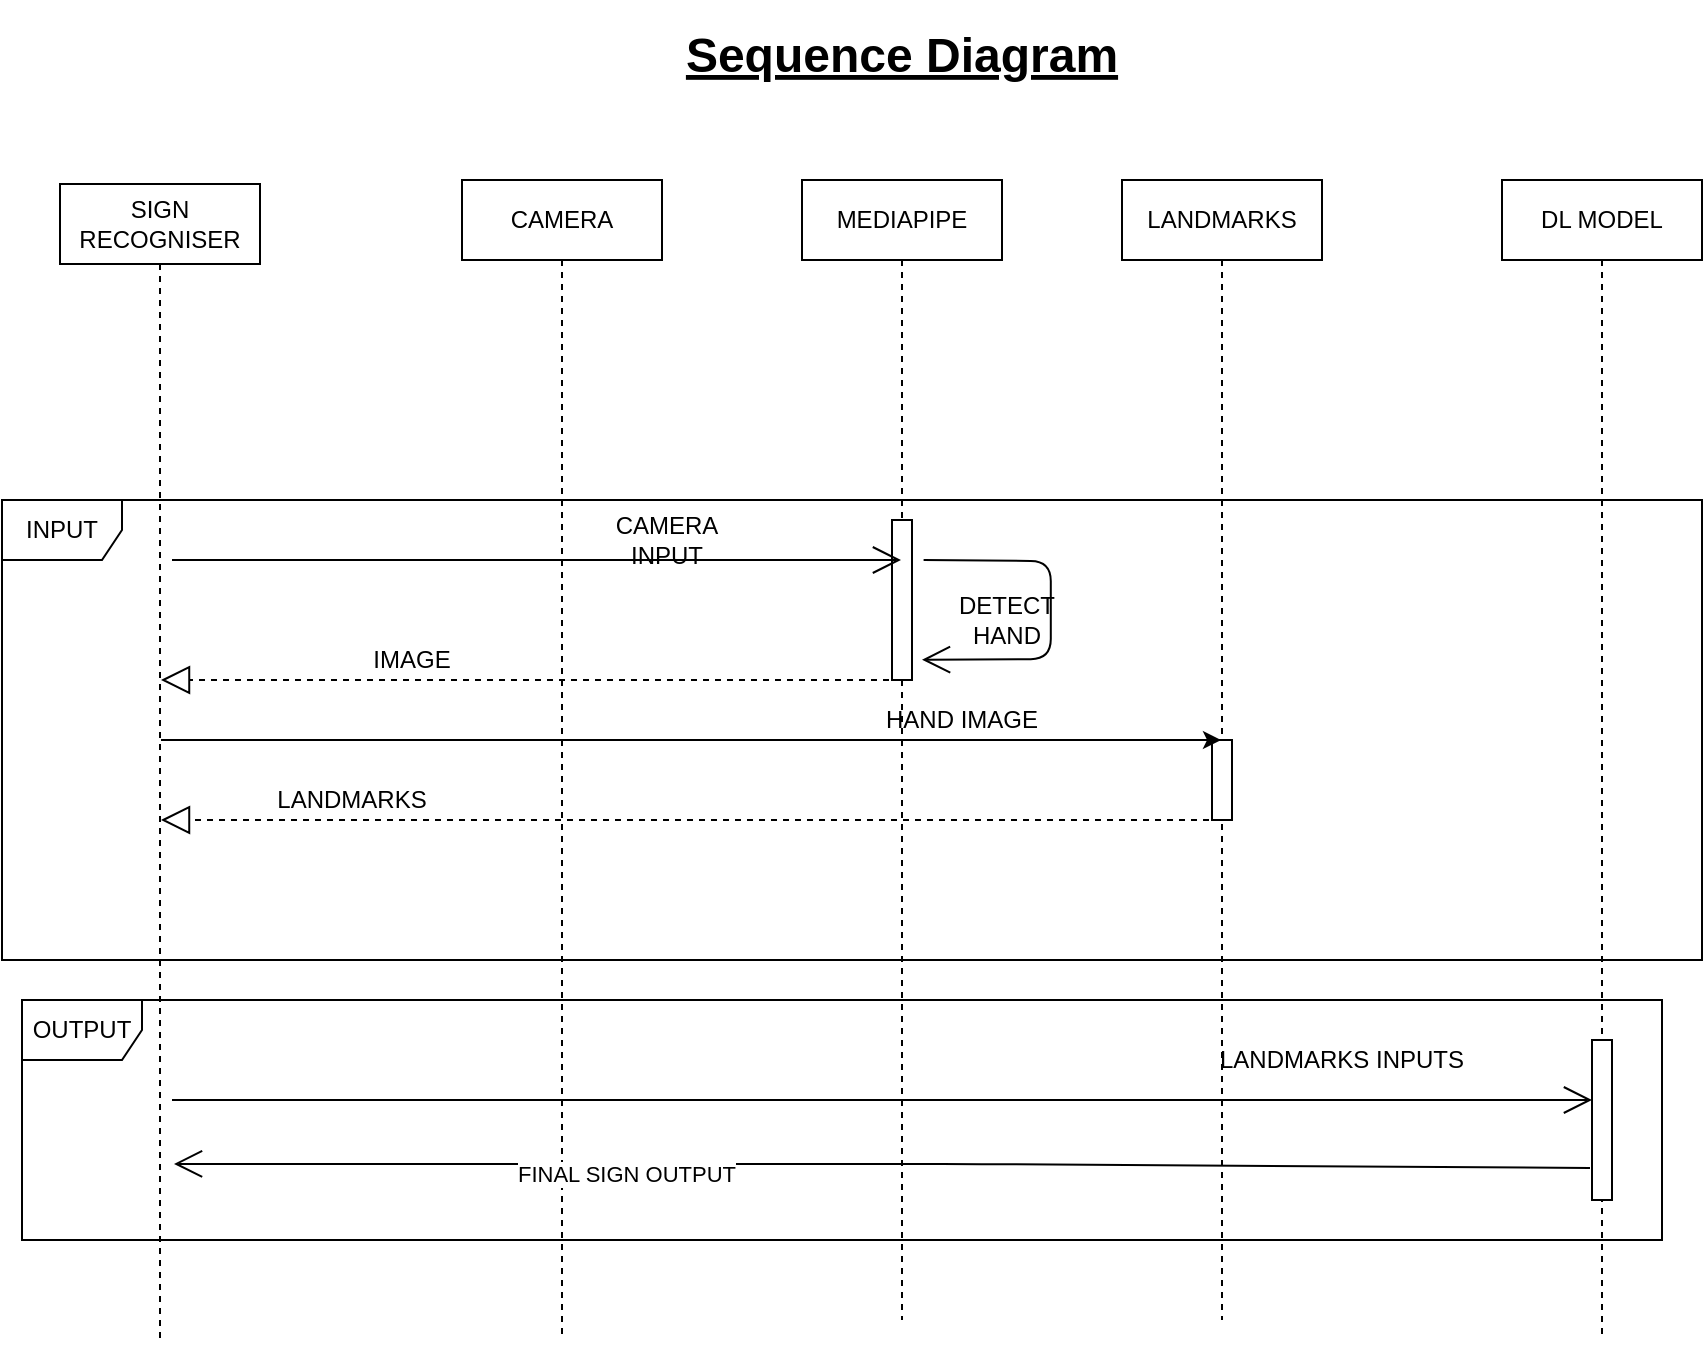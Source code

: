 <mxfile version="17.4.2" type="device"><diagram id="UJt58Yh5PJFbwunc-NsA" name="Page-1"><mxGraphModel dx="932" dy="615" grid="0" gridSize="10" guides="1" tooltips="1" connect="1" arrows="1" fold="1" page="0" pageScale="1" pageWidth="1100" pageHeight="850" math="0" shadow="0"><root><mxCell id="0"/><mxCell id="1" parent="0"/><mxCell id="E0-daK99olpjjFTxLzWz-29" value="OUTPUT" style="shape=umlFrame;whiteSpace=wrap;html=1;" parent="1" vertex="1"><mxGeometry x="80" y="550" width="820" height="120" as="geometry"/></mxCell><mxCell id="E0-daK99olpjjFTxLzWz-14" value="INPUT" style="shape=umlFrame;whiteSpace=wrap;html=1;" parent="1" vertex="1"><mxGeometry x="70" y="300" width="850" height="230" as="geometry"/></mxCell><mxCell id="E0-daK99olpjjFTxLzWz-2" value="CAMERA" style="shape=umlLifeline;perimeter=lifelinePerimeter;whiteSpace=wrap;html=1;container=1;collapsible=0;recursiveResize=0;outlineConnect=0;" parent="1" vertex="1"><mxGeometry x="300" y="140" width="100" height="580" as="geometry"/></mxCell><mxCell id="E0-daK99olpjjFTxLzWz-3" value="MEDIAPIPE" style="shape=umlLifeline;perimeter=lifelinePerimeter;whiteSpace=wrap;html=1;container=1;collapsible=0;recursiveResize=0;outlineConnect=0;" parent="1" vertex="1"><mxGeometry x="470" y="140" width="100" height="570" as="geometry"/></mxCell><mxCell id="E0-daK99olpjjFTxLzWz-17" value="" style="html=1;points=[];perimeter=orthogonalPerimeter;" parent="E0-daK99olpjjFTxLzWz-3" vertex="1"><mxGeometry x="45" y="170" width="10" height="80" as="geometry"/></mxCell><mxCell id="E0-daK99olpjjFTxLzWz-4" value="LANDMARKS" style="shape=umlLifeline;perimeter=lifelinePerimeter;whiteSpace=wrap;html=1;container=1;collapsible=0;recursiveResize=0;outlineConnect=0;" parent="1" vertex="1"><mxGeometry x="630" y="140" width="100" height="570" as="geometry"/></mxCell><mxCell id="E0-daK99olpjjFTxLzWz-16" value="" style="html=1;points=[];perimeter=orthogonalPerimeter;" parent="E0-daK99olpjjFTxLzWz-4" vertex="1"><mxGeometry x="45" y="280" width="10" height="40" as="geometry"/></mxCell><mxCell id="E0-daK99olpjjFTxLzWz-5" value="DL MODEL" style="shape=umlLifeline;perimeter=lifelinePerimeter;whiteSpace=wrap;html=1;container=1;collapsible=0;recursiveResize=0;outlineConnect=0;" parent="1" vertex="1"><mxGeometry x="820" y="140" width="100" height="580" as="geometry"/></mxCell><mxCell id="E0-daK99olpjjFTxLzWz-10" value="CAMERA INPUT" style="text;html=1;strokeColor=none;fillColor=none;align=center;verticalAlign=middle;whiteSpace=wrap;rounded=0;" parent="1" vertex="1"><mxGeometry x="360" y="310" width="85" height="20" as="geometry"/></mxCell><mxCell id="E0-daK99olpjjFTxLzWz-15" value="" style="endArrow=open;endFill=1;endSize=12;html=1;" parent="1" target="E0-daK99olpjjFTxLzWz-3" edge="1"><mxGeometry width="160" relative="1" as="geometry"><mxPoint x="155" y="330" as="sourcePoint"/><mxPoint x="220" y="600" as="targetPoint"/><Array as="points"><mxPoint x="290" y="330"/></Array></mxGeometry></mxCell><mxCell id="E0-daK99olpjjFTxLzWz-20" value="" style="endArrow=block;dashed=1;endFill=0;endSize=12;html=1;" parent="1" source="E0-daK99olpjjFTxLzWz-3" edge="1"><mxGeometry width="160" relative="1" as="geometry"><mxPoint x="60" y="700" as="sourcePoint"/><mxPoint x="149.5" y="390" as="targetPoint"/><Array as="points"><mxPoint x="400" y="390"/></Array></mxGeometry></mxCell><mxCell id="E0-daK99olpjjFTxLzWz-21" value="IMAGE" style="text;html=1;strokeColor=none;fillColor=none;align=center;verticalAlign=middle;whiteSpace=wrap;rounded=0;" parent="1" vertex="1"><mxGeometry x="230" y="370" width="90" height="20" as="geometry"/></mxCell><mxCell id="E0-daK99olpjjFTxLzWz-22" value="" style="endArrow=classic;html=1;" parent="1" target="E0-daK99olpjjFTxLzWz-4" edge="1"><mxGeometry width="50" height="50" relative="1" as="geometry"><mxPoint x="149.5" y="420" as="sourcePoint"/><mxPoint x="110" y="700" as="targetPoint"/><Array as="points"><mxPoint x="560" y="420"/></Array></mxGeometry></mxCell><mxCell id="E0-daK99olpjjFTxLzWz-23" value="HAND IMAGE" style="text;html=1;strokeColor=none;fillColor=none;align=center;verticalAlign=middle;whiteSpace=wrap;rounded=0;" parent="1" vertex="1"><mxGeometry x="470" y="400" width="160" height="20" as="geometry"/></mxCell><mxCell id="E0-daK99olpjjFTxLzWz-24" value="" style="endArrow=block;dashed=1;endFill=0;endSize=12;html=1;" parent="1" source="E0-daK99olpjjFTxLzWz-4" edge="1"><mxGeometry width="160" relative="1" as="geometry"><mxPoint x="80" y="630" as="sourcePoint"/><mxPoint x="149.5" y="460" as="targetPoint"/><Array as="points"><mxPoint x="540" y="460"/></Array></mxGeometry></mxCell><mxCell id="E0-daK99olpjjFTxLzWz-27" value="LANDMARKS" style="text;html=1;strokeColor=none;fillColor=none;align=center;verticalAlign=middle;whiteSpace=wrap;rounded=0;" parent="1" vertex="1"><mxGeometry x="190" y="440" width="110" height="20" as="geometry"/></mxCell><mxCell id="E0-daK99olpjjFTxLzWz-28" value="DETECT HAND" style="text;html=1;strokeColor=none;fillColor=none;align=center;verticalAlign=middle;whiteSpace=wrap;rounded=0;" parent="1" vertex="1"><mxGeometry x="540" y="350" width="65" height="20" as="geometry"/></mxCell><mxCell id="E0-daK99olpjjFTxLzWz-30" value="" style="endArrow=open;endFill=1;endSize=12;html=1;" parent="1" target="E0-daK99olpjjFTxLzWz-31" edge="1"><mxGeometry width="160" relative="1" as="geometry"><mxPoint x="155" y="600" as="sourcePoint"/><mxPoint x="230" y="740" as="targetPoint"/><Array as="points"><mxPoint x="550" y="600"/></Array></mxGeometry></mxCell><mxCell id="E0-daK99olpjjFTxLzWz-31" value="" style="html=1;points=[];perimeter=orthogonalPerimeter;" parent="1" vertex="1"><mxGeometry x="865" y="570" width="10" height="80" as="geometry"/></mxCell><mxCell id="E0-daK99olpjjFTxLzWz-33" value="LANDMARKS INPUTS" style="text;html=1;strokeColor=none;fillColor=none;align=center;verticalAlign=middle;whiteSpace=wrap;rounded=0;" parent="1" vertex="1"><mxGeometry x="660" y="570" width="160" height="20" as="geometry"/></mxCell><mxCell id="E0-daK99olpjjFTxLzWz-35" value="Sequence Diagram" style="text;align=center;fontStyle=5;verticalAlign=middle;spacingLeft=3;spacingRight=3;strokeColor=none;rotatable=0;points=[[0,0.5],[1,0.5]];portConstraint=eastwest;fontSize=24;" parent="1" vertex="1"><mxGeometry x="355" y="50" width="330" height="50" as="geometry"/></mxCell><mxCell id="-xQtRxrXDscZhvwQP__O-1" value="" style="endArrow=open;endFill=1;endSize=12;html=1;exitX=1.14;exitY=0.615;exitDx=0;exitDy=0;exitPerimeter=0;entryX=1.06;entryY=0.731;entryDx=0;entryDy=0;entryPerimeter=0;" parent="1" edge="1"><mxGeometry width="160" relative="1" as="geometry"><mxPoint x="530.8" y="330.0" as="sourcePoint"/><mxPoint x="530" y="379.88" as="targetPoint"/><Array as="points"><mxPoint x="594.4" y="330.55"/><mxPoint x="594.4" y="379.55"/></Array></mxGeometry></mxCell><mxCell id="-xQtRxrXDscZhvwQP__O-2" value="" style="endArrow=open;endFill=1;endSize=12;html=1;entryX=1.1;entryY=0.958;entryDx=0;entryDy=0;entryPerimeter=0;exitX=-0.1;exitY=0.8;exitDx=0;exitDy=0;exitPerimeter=0;" parent="1" source="E0-daK99olpjjFTxLzWz-31" edge="1"><mxGeometry width="160" relative="1" as="geometry"><mxPoint x="165" y="610" as="sourcePoint"/><mxPoint x="156" y="631.94" as="targetPoint"/><Array as="points"><mxPoint x="550" y="632"/></Array></mxGeometry></mxCell><mxCell id="MlLfNBfAVuQvO0dlKEV_-1" value="FINAL SIGN OUTPUT" style="edgeLabel;html=1;align=center;verticalAlign=middle;resizable=0;points=[];" parent="-xQtRxrXDscZhvwQP__O-2" vertex="1" connectable="0"><mxGeometry x="0.361" y="5" relative="1" as="geometry"><mxPoint as="offset"/></mxGeometry></mxCell><mxCell id="NeHPtEfrfDeVMaFVjOqs-1" value="SIGN RECOGNISER" style="shape=umlLifeline;perimeter=lifelinePerimeter;whiteSpace=wrap;html=1;container=1;collapsible=0;recursiveResize=0;outlineConnect=0;" vertex="1" parent="1"><mxGeometry x="99" y="142" width="100" height="580" as="geometry"/></mxCell></root></mxGraphModel></diagram></mxfile>